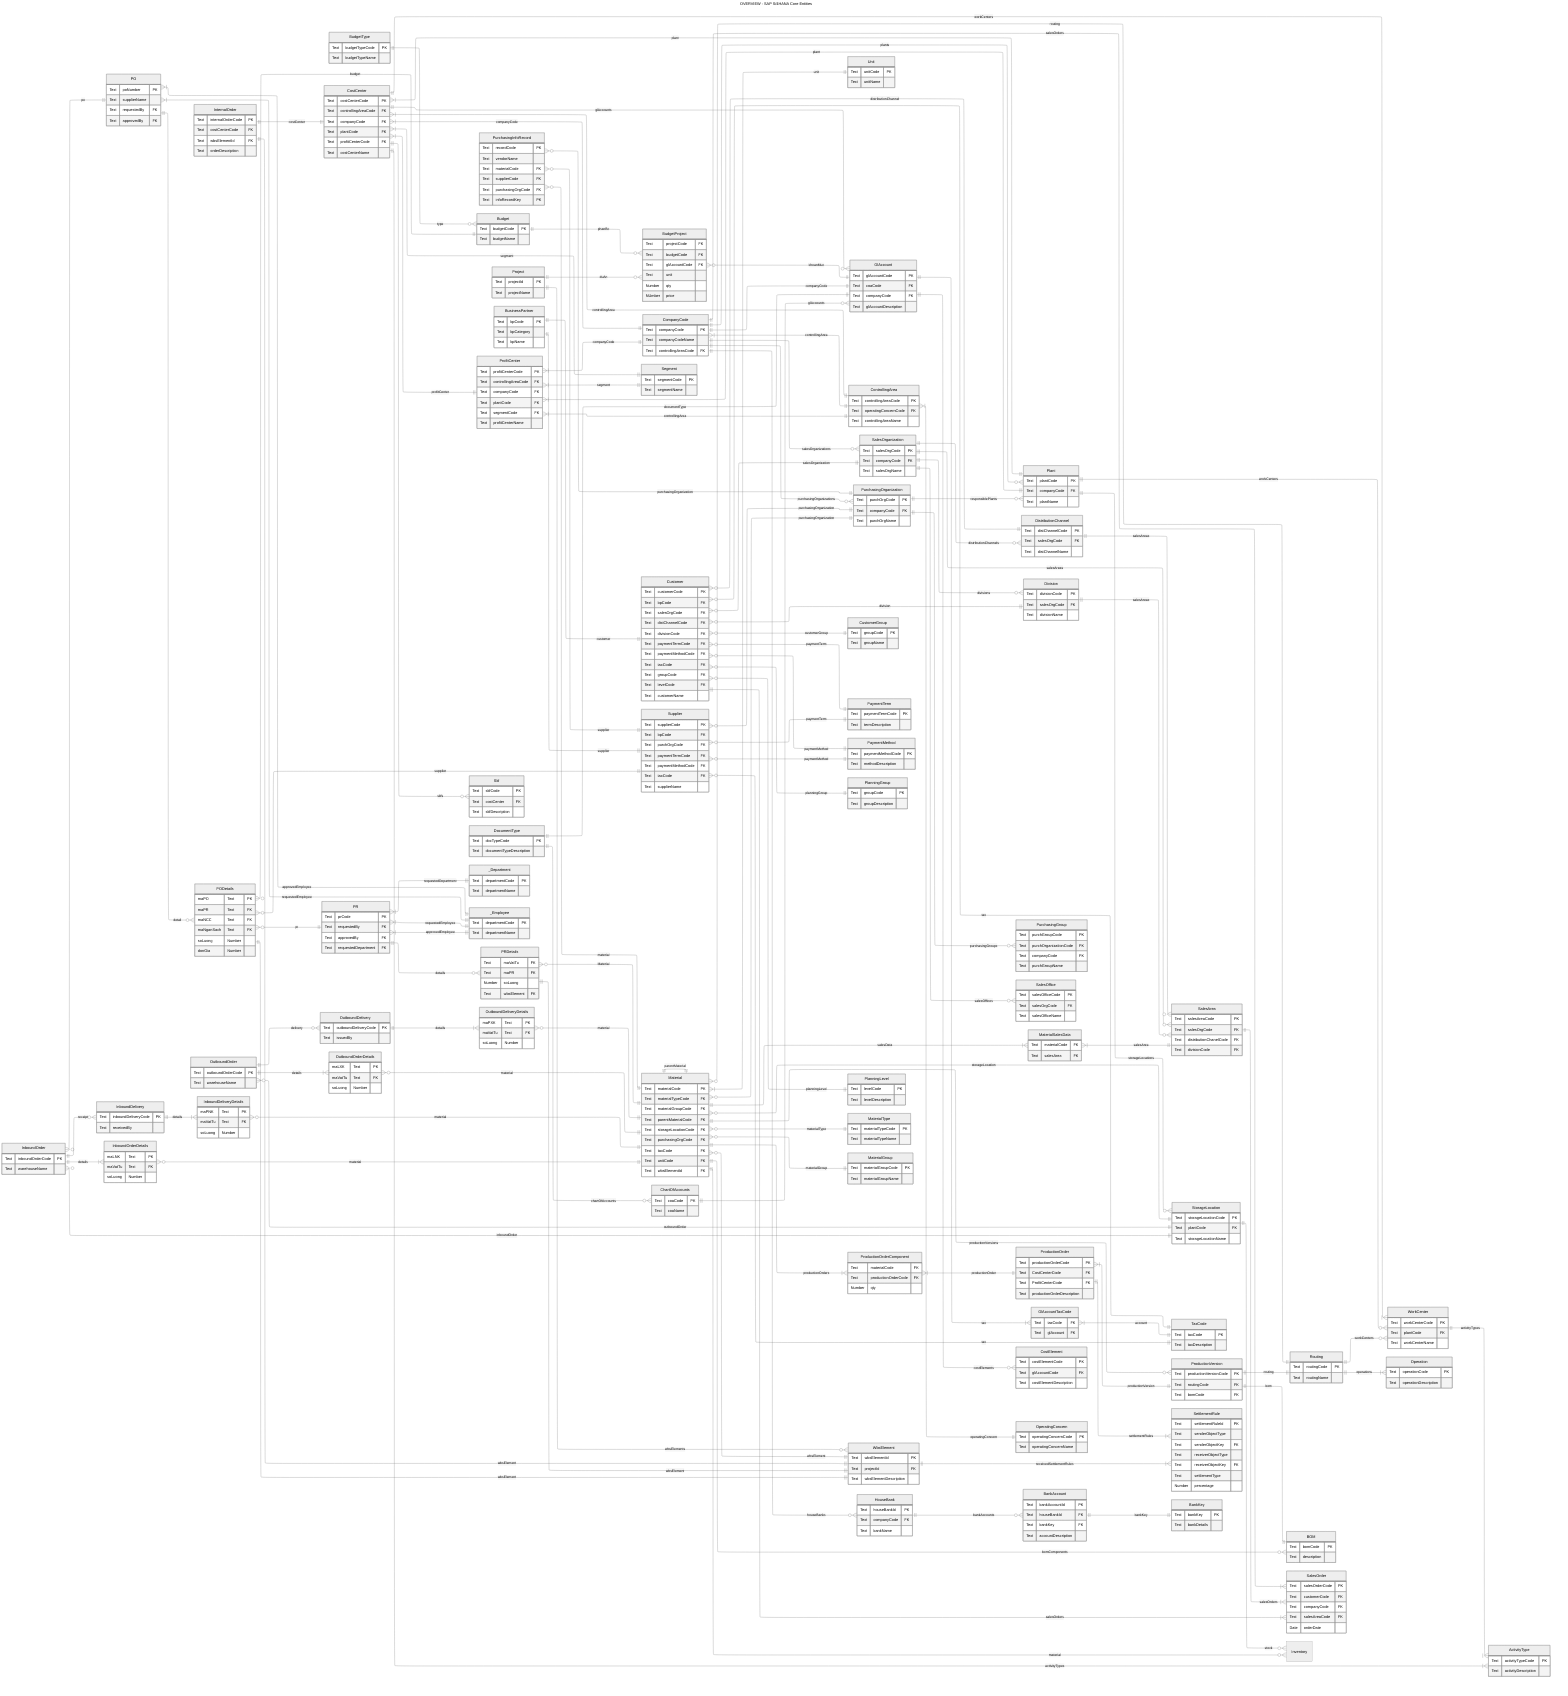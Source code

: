 ---
title: OVERVIEW - SAP S/4HANA Core Entities
config:
  theme: neutral
  layout: elk
---
erDiagram
direction lr
    
    Unit {
        Text unitCode PK
        Text unitName
    }

    PurchasingInfoRecord {
        Text recordCode PK
        Text vendorName
    }


    Budget {
        Text budgetCode PK
        Text budgetName
    }

    BudgetType {
        Text budgetTypeCode PK
        Text budgetTypeName
    }

    BudgetProject {
        Text projectCode FK
        Text budgetCode FK
        Text glAccountCode FK
        Text unit
        Number qty
        NUmber price
    }

    BudgetType ||--o{ Budget : "type"
    Budget ||--o{ BudgetProject : "phanBo"
    Project ||--o{ BudgetProject : "duAn"
    BudgetProject o{--|| GlAccount : "khoanMuc"


    %% --- Company Structure (FI/CO Foundation) ---
    CompanyCode {
        Text companyCode PK
        Text companyCodeName
        Text controllingAreaCode FK
    }

    ControllingArea {
        Text controllingAreaCode PK
        Text operatingConcernCode FK
        Text controllingAreaName
    }

    Plant {
        Text plantCode PK
        Text companyCode FK
        Text plantName
    }

    SalesOrganization {
        Text salesOrgCode PK
        Text companyCode FK
        Text salesOrgName
    }

    DistributionChannel {
        Text distChannelCode PK
        Text salesOrgCode FK 
        Text distChannelName
    }

    Division {
        Text divisionCode PK
        Text salesOrgCode FK 
        Text divisionName
    }

    SalesArea {
        Text salesAreaCode PK
        Text salesOrgCode FK
        Text distributionChanelCode FK
        Text divisionCode FK
    }

    PurchasingOrganization {
        Text purchOrgCode PK
        Text companyCode FK
        Text purchOrgName
    }

    PurchasingGroup {
        Text purchGroupCode PK
        Text purchOrganizationCode FK
        Text companyCode FK
        Text purchGroupName
    }

    Segment {
        Text segmentCode PK
        Text segmentName
    }

    SalesOffice {
        Text salesOfficeCode PK
        Text salesOrgCode FK
        Text salesOfficeName 
    }

    CompanyCode }|--|| ControllingArea : controllingArea
    CompanyCode ||--o{ Plant : plants
    CompanyCode ||--o{ SalesOrganization : salesOrganizations
    CompanyCode ||--o{ PurchasingOrganization : purchasingOrganizations

    Plant ||--o{ StorageLocation : storageLocations
    Plant ||--o{ WorkCenter : workCenters

    SalesOrganization ||--o{ SalesOffice : salesOffices
    SalesOrganization ||--o{ DistributionChannel : distributionChannels
    SalesOrganization ||--o{ Division : divisions
    SalesOrganization ||--o{ SalesArea : salesAreas

    DistributionChannel ||--o{ SalesArea : salesAreas
    Division ||--o{ SalesArea : salesAreas

    PurchasingOrganization ||--o{ PurchasingGroup : purchasingGroups
    PurchasingOrganization ||--o{ Plant : responsiblePlants

    %% BUSINESS PARTNER
    CustomerGroup {
        Text groupCode PK
        Text groupName
    }

    BusinessPartner {
        Text bpCode PK
        Text bpCategory
        Text bpName
    }

    Customer {
        Text customerCode PK
        Text bpCode FK            
        Text salesOrgCode FK      
        Text distChannelCode FK   
        Text divisionCode FK      
        Text paymentTermCode FK   
        Text paymentMethodCode FK 
        Text taxCode FK           
        Text groupCode FK         
        Text levelCode FK         
        Text customerName
    }

    Supplier {
        Text supplierCode PK
        Text bpCode FK            
        Text purchOrgCode FK      
        Text paymentTermCode FK   
        Text paymentMethodCode FK 
        Text taxCode FK           
        Text supplierName
    }

    BusinessPartner ||--|| Customer : customer
    BusinessPartner ||--|| Supplier : supplier

    Customer }o--|| SalesOrganization : salesOrganization
    Customer }o--|| DistributionChannel : distributionChannel
    Customer }o--|| Division : division
    Customer }o--|| PaymentTerm : paymentTerm
    Customer }o--|| PaymentMethod : paymentMethod
    Customer }o--|| TaxCode : tax
    Customer }o--|| PlanningGroup : planningGroup
    Customer }o--|| PlanningLevel : planningLevel
    Customer }o--|| CustomerGroup : customerGroup

    Supplier }o--|| PurchasingOrganization : purchasingOrganization
    Supplier }o--|| PaymentTerm : paymentTerm
    Supplier }o--|| PaymentMethod : paymentMethod
    Supplier }o--|| TaxCode : tax
    %% BUSINESS PARTNER

    PurchasingInfoRecord {
        Text materialCode FK
        Text supplierCode FK
        Text purchasingOrgCode FK
        Text infoRecordKey PK
    }

    PurchasingInfoRecord }o--|| Material : material
    PurchasingInfoRecord }o--|| Supplier : supplier
    PurchasingInfoRecord }o--|| PurchasingOrganization : purchasingOrganization

    %% Material 
    Material {
        Text materialCode PK
        Text materialTypeCode FK
        Text materialGroupCode FK
        Text parentMaterialCode FK
        Text storageLocationCode FK
        Text purchasingOrgCode FK
        Text taxCode FK
        Text unitCode FK
        Text wbsElementId FK 
    }
    MaterialType {
        Text materialTypeCode PK
        Text materialTypeName
    }
    MaterialGroup {
        Text materialGroupCode PK
        Text materialGroupName
    }
    MaterialSalesData {
        Text materialCode FK
        Text salesArea FK
    }

    Material }o--|| MaterialType : materialType
    Material }o--|| MaterialGroup : materialGroup
    Material ||--|| Material : parentMaterial
    Material }o--|| StorageLocation : storageLocation
    Material }o--|| PurchasingOrganization : purchasingOrganization
    Material }o--|| Routing : routing
    Material ||--o{ ProductionVersion : productionVersions
    Material ||--|{ ProductionOrderComponent : productionOrders
    Material ||--o{ BOM : bomComponents
    Material ||--|{ MaterialSalesData : salesData
    Material }o--|| WbsElement : wbsElement
    MaterialSalesData }|--|| SalesArea : salesArea

    Material }|--|| Unit: unit
    %% Material 

    %% Production Version 
    ProductionVersion {
        Text productionVersionCode PK
        Text routingCode FK
        Text bomCode FK
    }

    Routing {
        Text routingCode PK
        Text routingName
    }

    BOM {
        Text bomCode PK
        Text description
    }

    ProductionOrderComponent {
        Text materialCode FK
        Text productionOrderCode FK
        Number qty
    }

    ProductionOrderComponent }|--|| ProductionOrder : productionOrder



    ProductionVersion ||--|| Routing : routing
    ProductionVersion ||--|| BOM : bom

    Routing ||--o{ WorkCenter : workCenters

    Operation {
        Text operationCode PK
        Text operationDescription
    }

    Routing ||--|{ Operation : operations

    ProductionOrder {
        Text productionOrderCode PK
        Text CostCenterCode FK
        Text ProfitCenterCode FK
        Text productionOrderDescription
    }

    SettlementRule {
        Text settlementRuleId PK
        Text senderObjectType
        Text senderObjectKey FK
        Text receiverObjectType
        Text receiverObjectKey FK
        Text settlementType
        Number percentage
    }

    ProductionOrder }|--|| ProductionVersion : productionVersion
    ProductionOrder ||--|{ SettlementRule : settlementRules
    WbsElement ||--|{ SettlementRule : receivedSettlementRules
    %% Production Order

    %% Sale
    SalesOrder {
        Text salesOrderCode PK
        Text customerCode FK
        Text companyCode FK
        Text salesAreaCode FK
        Date orderDate
    }
    SalesArea ||--|{ SalesOrder : salesOrders
    Customer ||--|{ SalesOrder : salesOrders
    CompanyCode ||--|{ SalesOrder : salesOrders
    %% Sale


    %% Financial
    ChartOfAccounts {
        Text coaCode PK
        Text coaName
    }

    GlAccount {
        Text glAccountCode PK
        Text coaCode FK             
        Text companyCode FK         
        Text glAccountDescription
    }

    GlAccountTaxCode {
        Text taxCode FK 
        Text glAccount FK
    }

    GlAccount ||--|{ GlAccountTaxCode : tax
    GlAccountTaxCode }|--|| TaxCode: account

    CostElement {
        Text costElementCode PK
        Text glAccountCode FK      
        Text costElementDescription
    }

    CostCenter {
        Text costCenterCode PK
        Text controllingAreaCode FK 
        Text companyCode FK         
        Text plantCode FK           
        Text profitCenterCode FK    
        Text costCenterName
    }

    ProfitCenter {
        Text profitCenterCode PK
        Text controllingAreaCode FK 
        Text companyCode FK         
        Text plantCode FK           
        Text segmentCode FK         
        Text profitCenterName
    }

    ProfitCenter }|--|| Segment : segment
    CostCenter }|--|| Segment : segment

    InternalOrder {
        Text internalOrderCode PK
        Text costCenterCode FK 
        Text wbsElementId FK   
        Text orderDescription
    }
    %% Financial

    Project {
        Text projectId PK
        Text projectName
    }

    WbsElement {
        Text wbsElementId PK
        Text projectId FK
        Text wbsElementDescription
    }

    OperatingConcern {
        Text operatingConcernCode PK
        Text operatingConcernName
    }

    ChartOfAccounts ||--o{ GlAccount : glAccounts
    GlAccount ||--|| CompanyCode : companyCode
    GlAccount ||--o{ CostElement : costElements

    CostCenter }|--|| ControllingArea : controllingArea
    CostCenter }|--|| CompanyCode : companyCode
    CostCenter }|--|| Plant : plant
    CostCenter }|--|| ProfitCenter : profitCenter
    CostCenter ||--o{ Skf : skfs
    CostCenter ||--o{ GlAccount : glAccounts
    CostCenter ||--|{ WorkCenter : workCenters
    CostCenter ||--|{ ActivityType : activityTypes
    WorkCenter ||--|{ ActivityType : activityTypes

    ProfitCenter }|--|| ControllingArea : controllingArea
    ProfitCenter }|--|| CompanyCode : companyCode
    ProfitCenter }|--|| Plant : plant

    InternalOrder ||--|| CostCenter : costCenter
    InternalOrder ||--|| WbsElement : wbsElement

    Project ||--o{ WbsElement : wbsElements

    ControllingArea }|--|| OperatingConcern : operatingConcern

    %% --- Bank & Payment Details ---
    HouseBank {
        Text houseBankId PK
        Text companyCode FK
        Text bankName
    }

    BankAccount {
        Text bankAccountId PK
        Text houseBankId FK
        Text bankKey FK    
        Text accountDescription
    }

    BankKey {
        Text bankKey PK
        Text bankDetails
    }

    PaymentTerm {
        Text paymentTermCode PK
        Text termDescription
    }

    PaymentMethod {
        Text paymentMethodCode PK
        Text methodDescription
    }

    HouseBank ||--o{ BankAccount : bankAccounts
    BankAccount ||--|| BankKey : bankKey
    CompanyCode ||--o{ HouseBank : houseBanks

    %% --- Other Common Master Data ---
    TaxCode {
        Text taxCode PK
        Text taxDescription
    }

    DocumentType {
        Text docTypeCode PK
        Text documentTypeDescription
    }

    GlAccount ||--|| DocumentType : documentType
    DocumentType ||--o{ ChartOfAccounts : chartOfAccounts

    ActivityType {
        Text activityTypeCode PK
        Text activityDescription
    }

    Skf {
        Text skfCode PK
        Text costCenter FK
        Text skfDescription
    }

    PlanningGroup {
        Text groupCode PK
        Text groupDescription
    }

    PlanningLevel {
        Text levelCode PK
        Text levelDescription
    }

    WorkCenter {
        Text workCenterCode PK
        Text plantCode FK       
        Text workCenterName
    }

    _Department{
        Text departmentCode PK
        Text departmentName
    }

    _Employee{
        Text departmentCode PK
        Text departmentName
    }

    %% PR && PO
    PR {
        Text prCode PK
        Text requestedBy FK
        Text approvedBy FK
        Text requestedDepartment FK
    }
    PRDetails {
        Text maVatTu FK
        Text maPR FK
        Number soLuong
        Text wbsElement FK

    }
    PO {
        Text poNumber PK
        Text supplierName
        Text requestedBy FK
        Text approvedBy FK
    }
    PODetails {
        maPO Text PK
        maPR Text FK
        maNCC Text FK
        maNganSach Text FK
        soLuong Number
        donGia Number
    }

    PR }|--|| _Employee: requestedEmployee
    PR }|--|| _Employee: approvedEmployee
    PO }|--|| _Employee: requestedEmployee
    PO }|--|| _Employee: approvedEmployee
    PR }|--|| _Department: requestedDepartment
    PR ||--o{ PRDetails : "details"
    PRDetails }o--|| Material : "Material"
    PRDetails ||--|| WbsElement : "wbsElement"
    PO ||--o{ PODetails : "detail"
    PODetails }o--|| Supplier : "supplier"
    PODetails }o--|| Budget : "budget"
    PODetails }o--|| PR : "pr"
    PODetails ||--|| WbsElement : "wbsElement"

    %% KHO %%
    StorageLocation {
        Text storageLocationCode PK
        Text plantCode FK       
        Text storageLocationName
    }


    OutboundOrder {
        Text outboundOrderCode PK
        Text warehouseName
    }

    OutboundDelivery {
        Text outboundDeliveryCode PK
        Text issuedBy
    }

    InboundOrder {
        Text inboundOrderCode PK
        Text warehouseName
    }

    InboundDelivery {
        Text inboundDeliveryCode PK
        Text receivedBy
    }

    OutboundOrderDetails {
        maLXK Text PK
        maVatTu Text FK
        soLuong Number
    }

    InboundDeliveryDetails {
        maPNK Text PK
        maVatTu Text FK
        soLuong Number
    }

    InboundOrderDetails {
        maLNK Text PK
        maVatTu Text FK
        soLuong Number
    }

    OutboundDeliveryDetails {
        maPXK Text PK
        maVatTu Text FK
        soLuong Number
    }

    StorageLocation ||--o{ Inventory : "stock"
    StorageLocation ||--o{ InboundOrder : "inboundOrder"
    StorageLocation ||--o{ OutboundOrder : "outboundOrder"
    Inventory o{--|| Material : "material"
    InboundOrder o{--|| PO : "po"
    InboundOrder ||--o{ InboundDelivery : "receipt"
    OutboundOrder ||--o{ OutboundDelivery : "delivery"
    InboundOrder ||--|{ InboundOrderDetails : "details"
    InboundDelivery ||--|{ InboundDeliveryDetails : "details"
    OutboundOrder ||--|{ OutboundOrderDetails : "details"
    OutboundDelivery ||--|{ OutboundDeliveryDetails : "details"
    InboundOrderDetails o{--|| Material : "material"
    InboundDeliveryDetails o{--|| Material : "material"
    OutboundOrderDetails o{--|| Material : "material"
    OutboundDeliveryDetails o{--|| Material : "material"
    %% KHO %%
